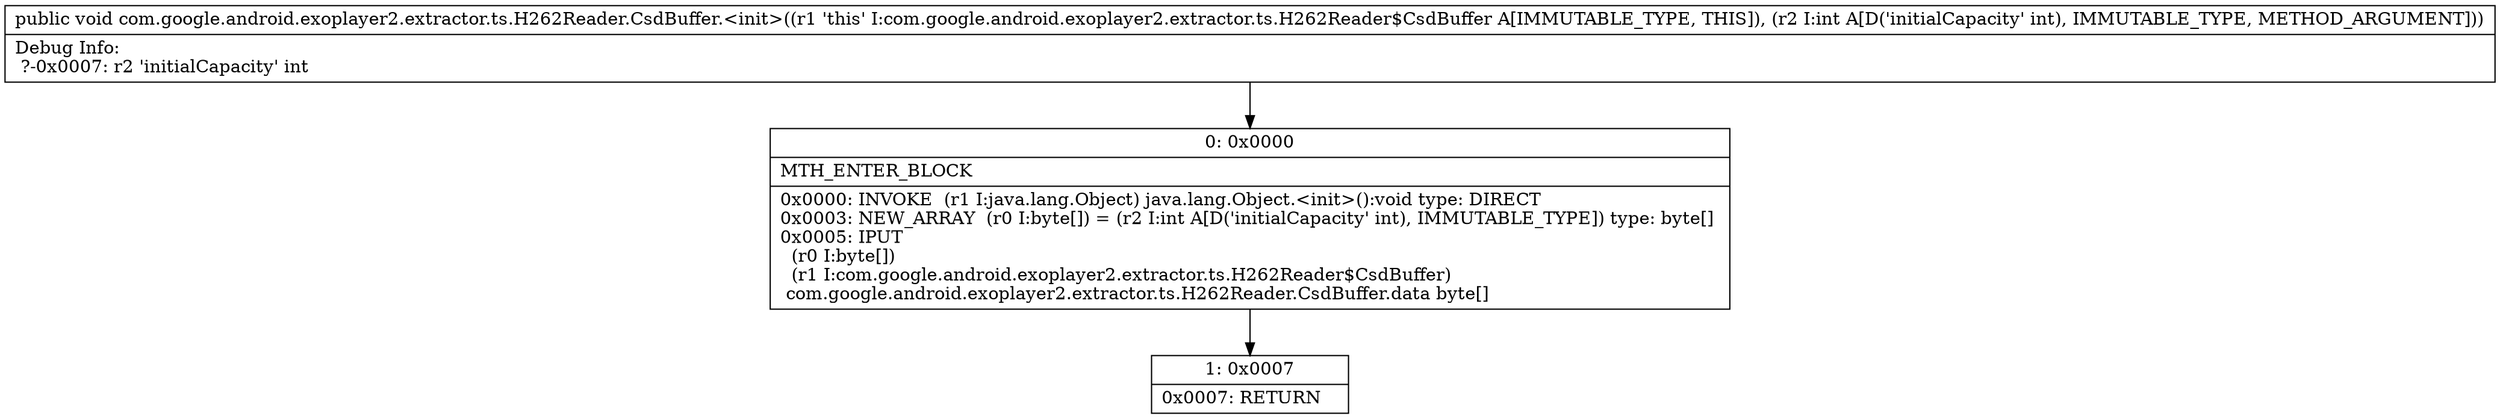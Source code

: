 digraph "CFG forcom.google.android.exoplayer2.extractor.ts.H262Reader.CsdBuffer.\<init\>(I)V" {
Node_0 [shape=record,label="{0\:\ 0x0000|MTH_ENTER_BLOCK\l|0x0000: INVOKE  (r1 I:java.lang.Object) java.lang.Object.\<init\>():void type: DIRECT \l0x0003: NEW_ARRAY  (r0 I:byte[]) = (r2 I:int A[D('initialCapacity' int), IMMUTABLE_TYPE]) type: byte[] \l0x0005: IPUT  \l  (r0 I:byte[])\l  (r1 I:com.google.android.exoplayer2.extractor.ts.H262Reader$CsdBuffer)\l com.google.android.exoplayer2.extractor.ts.H262Reader.CsdBuffer.data byte[] \l}"];
Node_1 [shape=record,label="{1\:\ 0x0007|0x0007: RETURN   \l}"];
MethodNode[shape=record,label="{public void com.google.android.exoplayer2.extractor.ts.H262Reader.CsdBuffer.\<init\>((r1 'this' I:com.google.android.exoplayer2.extractor.ts.H262Reader$CsdBuffer A[IMMUTABLE_TYPE, THIS]), (r2 I:int A[D('initialCapacity' int), IMMUTABLE_TYPE, METHOD_ARGUMENT]))  | Debug Info:\l  ?\-0x0007: r2 'initialCapacity' int\l}"];
MethodNode -> Node_0;
Node_0 -> Node_1;
}

